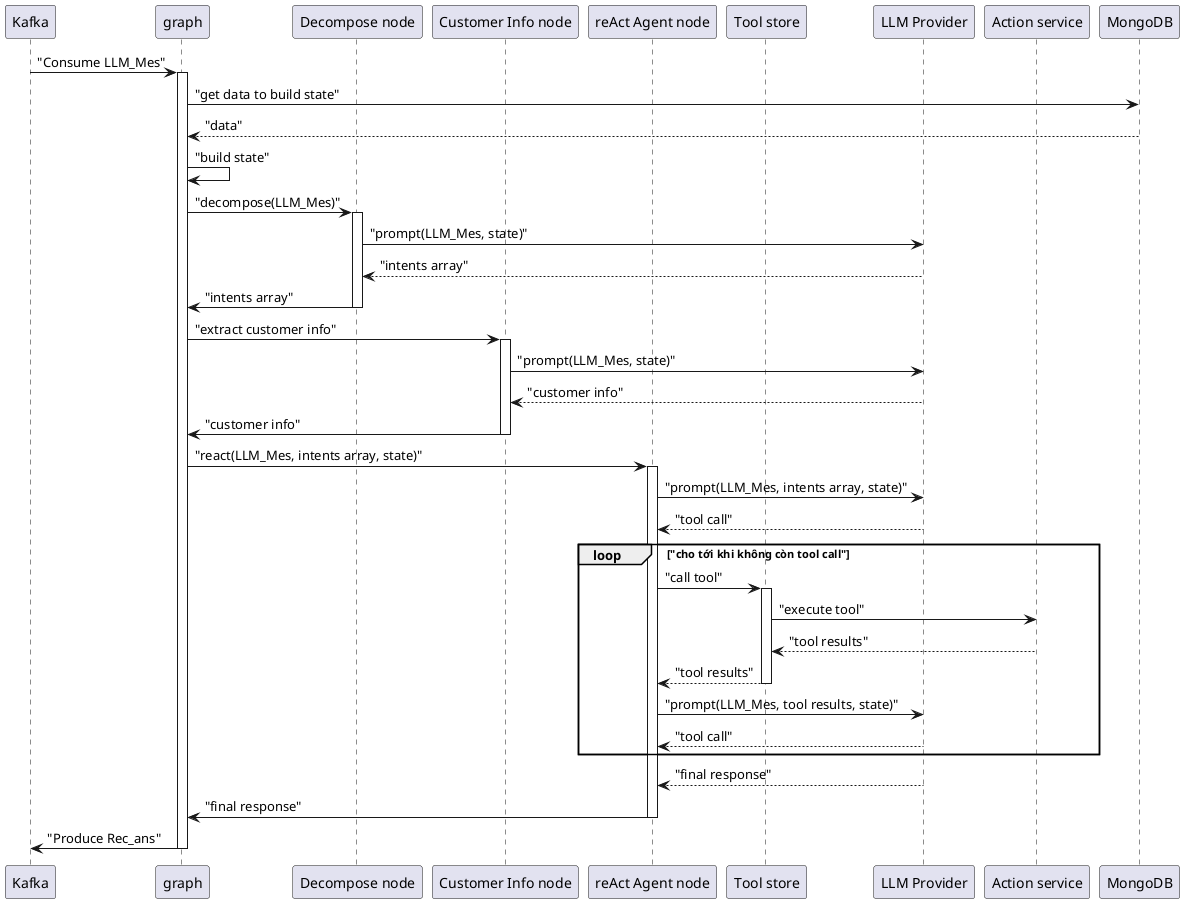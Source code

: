 @startuml

participant "Kafka" as kafka

participant "graph" as graph
participant "Decompose node" as decompose
participant "Customer Info node" as cust
participant "reAct Agent node" as react
participant "Tool store" as toolstore

participant "LLM Provider" as llm
participant "Action service" as action
participant "MongoDB" as db

kafka -> graph : "Consume LLM_Mes"
activate graph
graph -> db: "get data to build state"
db --> graph : "data"
graph -> graph : "build state"
graph -> decompose : "decompose(LLM_Mes)"
activate decompose
decompose -> llm : "prompt(LLM_Mes, state)"
llm --> decompose : "intents array"
decompose -> graph : "intents array"
deactivate decompose
graph -> cust : "extract customer info"
activate cust
cust -> llm : "prompt(LLM_Mes, state)"
llm --> cust : "customer info"
cust -> graph : "customer info"
deactivate cust
graph -> react : "react(LLM_Mes, intents array, state)"
activate react
react -> llm : "prompt(LLM_Mes, intents array, state)"
llm --> react : "tool call"
loop "cho tới khi không còn tool call"
react -> toolstore : "call tool"
activate toolstore
toolstore -> action : "execute tool"
action --> toolstore : "tool results"
toolstore --> react : "tool results"
deactivate toolstore
react -> llm : "prompt(LLM_Mes, tool results, state)"
llm --> react : "tool call"
end
llm --> react : "final response"
react -> graph : "final response"
deactivate react
graph ->kafka: "Produce Rec_ans"
deactivate graph

@enduml